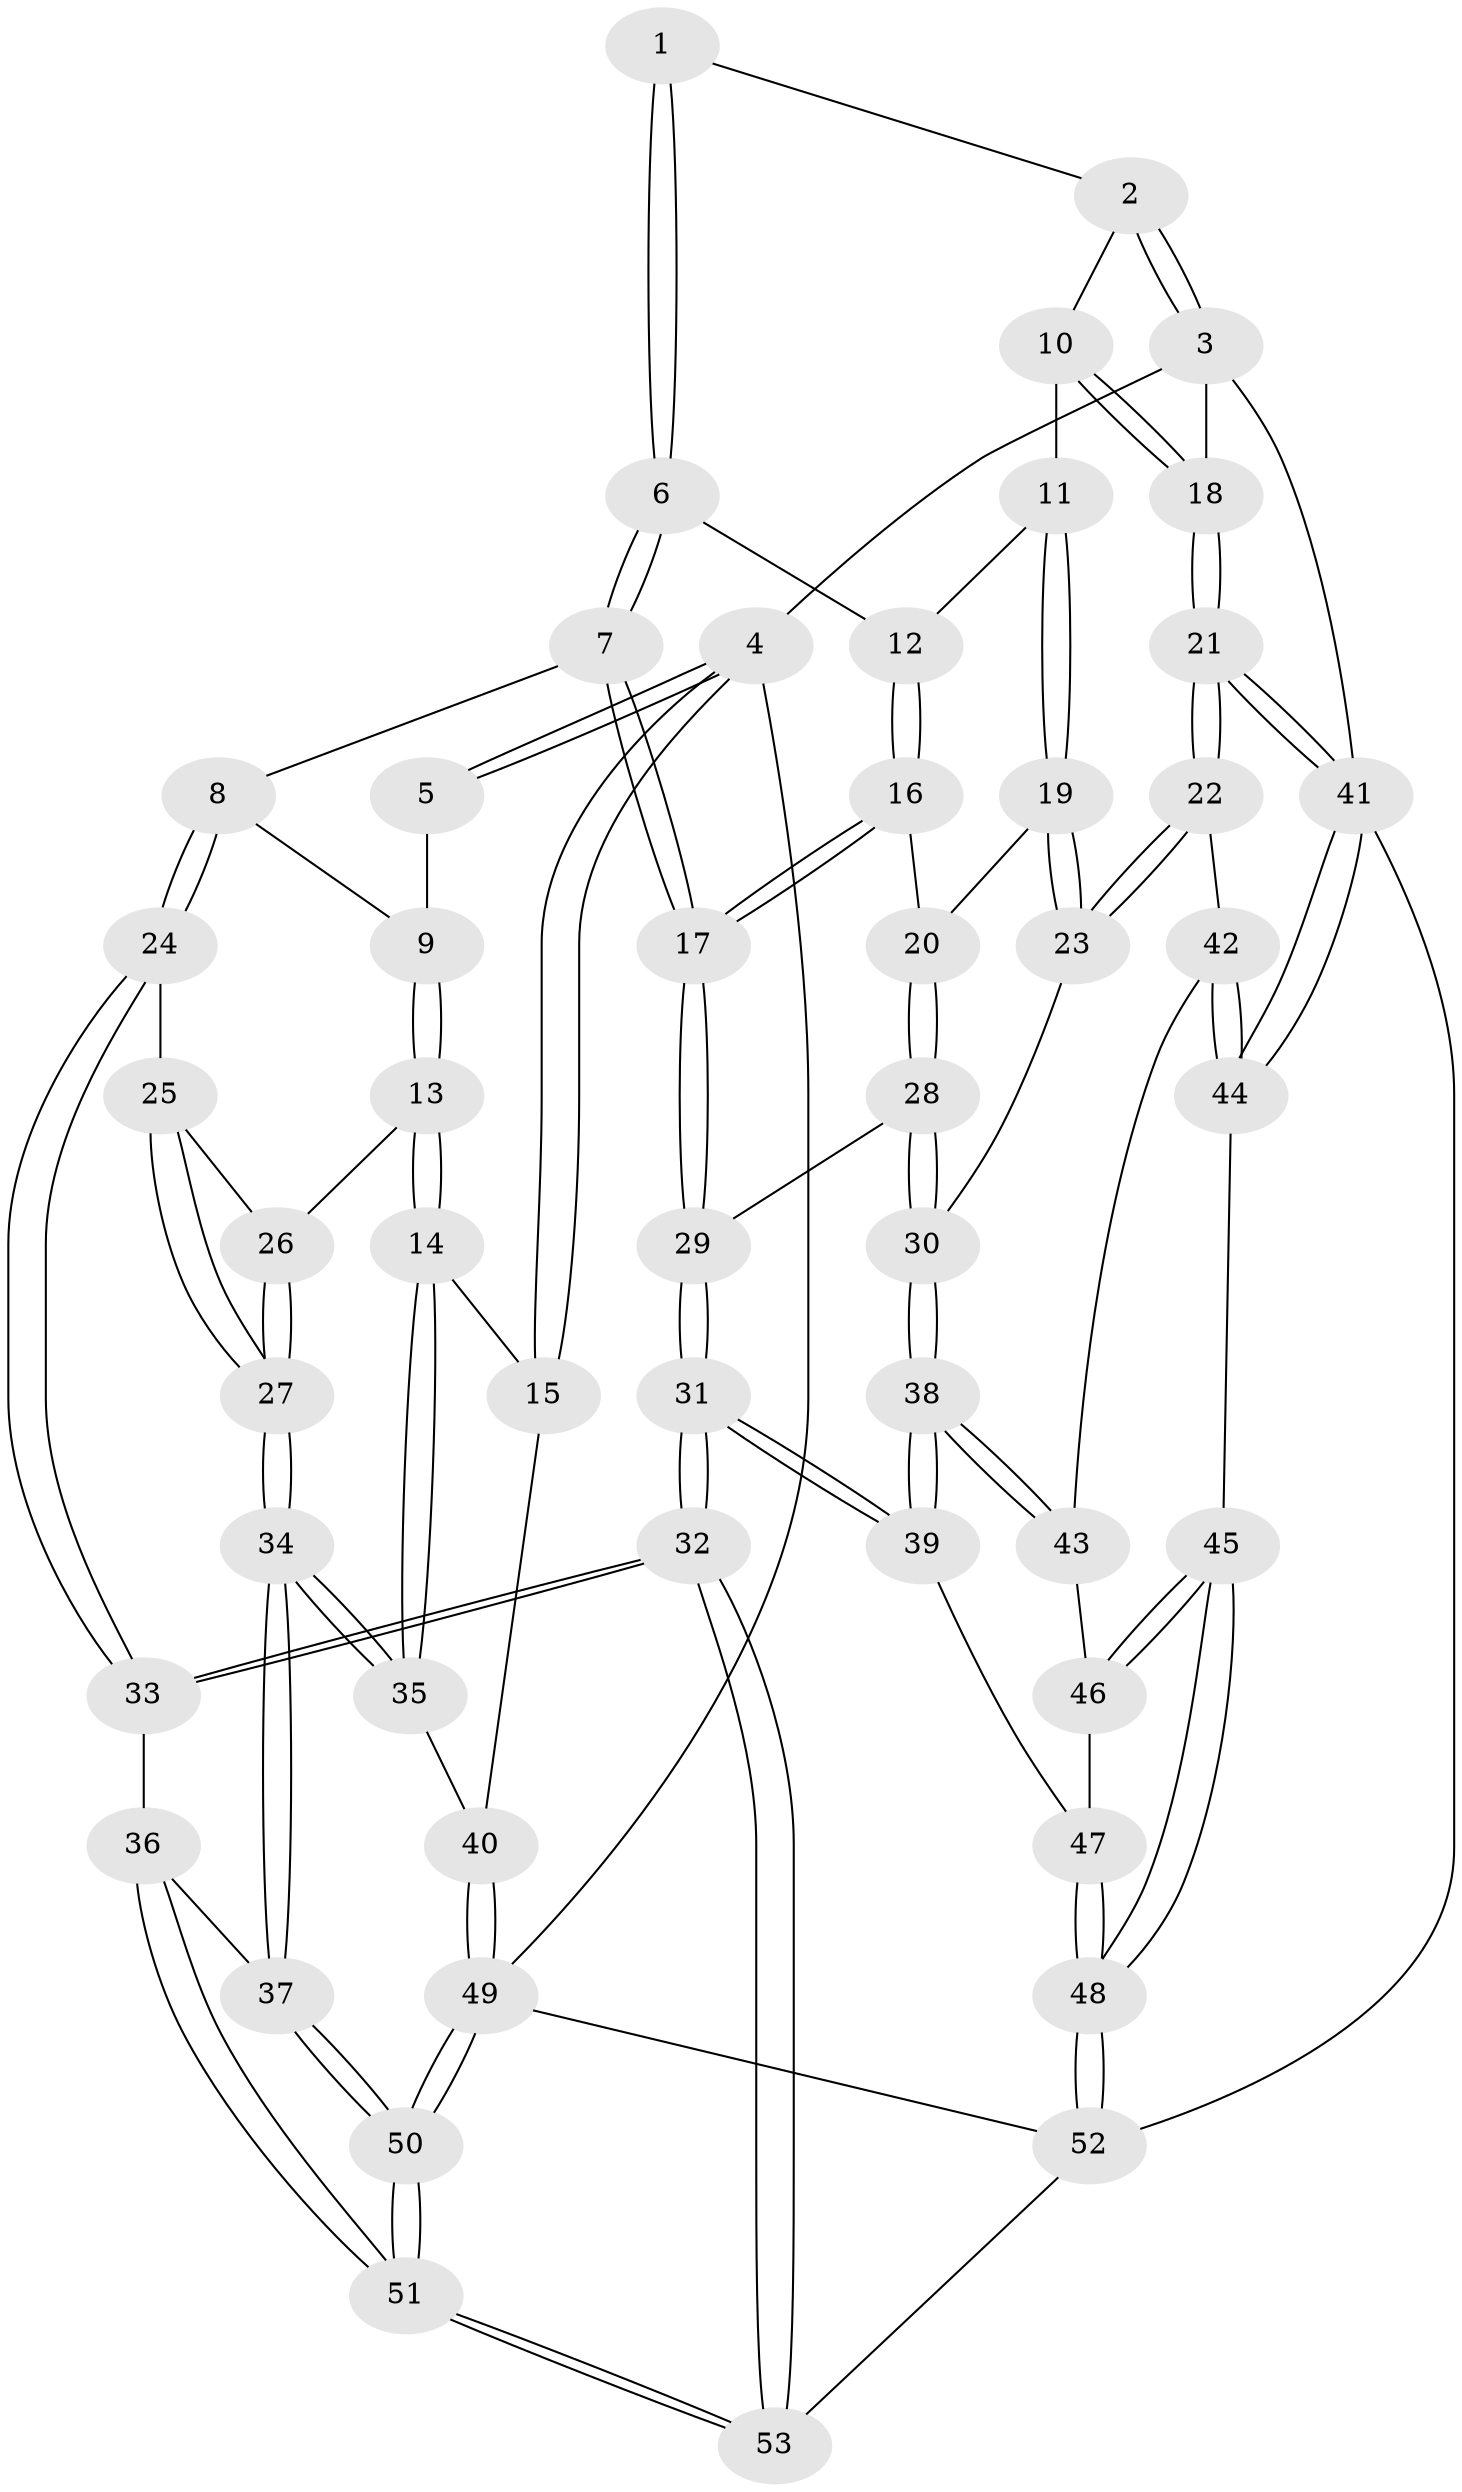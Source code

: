 // coarse degree distribution, {3: 0.13793103448275862, 5: 0.27586206896551724, 4: 0.5172413793103449, 6: 0.06896551724137931}
// Generated by graph-tools (version 1.1) at 2025/42/03/06/25 10:42:29]
// undirected, 53 vertices, 129 edges
graph export_dot {
graph [start="1"]
  node [color=gray90,style=filled];
  1 [pos="+0.6097661801323154+0"];
  2 [pos="+0.9589275274101781+0"];
  3 [pos="+1+0"];
  4 [pos="+0+0"];
  5 [pos="+0.17236795089285928+0"];
  6 [pos="+0.6076537840635877+0"];
  7 [pos="+0.47477217788979725+0.2259874299782628"];
  8 [pos="+0.4084363796392105+0.2335352735144484"];
  9 [pos="+0.19805448438881598+0"];
  10 [pos="+0.8643843227246565+0.19629683081655416"];
  11 [pos="+0.8498744952522728+0.20561574878191186"];
  12 [pos="+0.7395065083237387+0.14312609056765738"];
  13 [pos="+0.09263602663179514+0.24712117827374785"];
  14 [pos="+0.08482349327470012+0.2505062298733662"];
  15 [pos="+0+0.24051241284548472"];
  16 [pos="+0.6380594948458367+0.29333044597494196"];
  17 [pos="+0.5031000947404343+0.257026648250043"];
  18 [pos="+1+0.18471573030802257"];
  19 [pos="+0.8358586833489644+0.2796920617417856"];
  20 [pos="+0.6631126083604291+0.31481603836400374"];
  21 [pos="+1+0.4653288099130313"];
  22 [pos="+0.9551433346940252+0.48056048071967983"];
  23 [pos="+0.8814803387407449+0.42866337176376323"];
  24 [pos="+0.3523461837099187+0.2841866908000881"];
  25 [pos="+0.24198773683837846+0.29071507102737787"];
  26 [pos="+0.12170458002230844+0.26062018415226057"];
  27 [pos="+0.2122294571574062+0.48397578438794364"];
  28 [pos="+0.6762893344208006+0.3899331083006981"];
  29 [pos="+0.5192011890782147+0.399510945983884"];
  30 [pos="+0.703224320284604+0.4617063948818564"];
  31 [pos="+0.5082768278994252+0.6407040986904633"];
  32 [pos="+0.46404431617247105+0.6879575895167742"];
  33 [pos="+0.3287995322700591+0.6331602764560674"];
  34 [pos="+0.22623932978309405+0.6210815248652314"];
  35 [pos="+0.07532552714805466+0.5503364406905249"];
  36 [pos="+0.2457648654376079+0.6305038289801066"];
  37 [pos="+0.23757985698256384+0.6300832981305983"];
  38 [pos="+0.6002960889091746+0.5896973722719785"];
  39 [pos="+0.5184386378000136+0.6355429151169343"];
  40 [pos="+0+0.5460737717269049"];
  41 [pos="+1+0.8069590407276206"];
  42 [pos="+0.8934544568625785+0.5818786370077362"];
  43 [pos="+0.8460164077511435+0.6245374698281961"];
  44 [pos="+1+0.8190252496612956"];
  45 [pos="+0.952418998115488+0.8367574372812577"];
  46 [pos="+0.8440623673085207+0.6394068652024935"];
  47 [pos="+0.8100629500896356+0.7028994187429753"];
  48 [pos="+0.7246342836419994+0.9636208304539706"];
  49 [pos="+0+1"];
  50 [pos="+0+1"];
  51 [pos="+0.22343593544535748+1"];
  52 [pos="+0.6488525068160671+1"];
  53 [pos="+0.5714324328472327+1"];
  1 -- 2;
  1 -- 6;
  1 -- 6;
  2 -- 3;
  2 -- 3;
  2 -- 10;
  3 -- 4;
  3 -- 18;
  3 -- 41;
  4 -- 5;
  4 -- 5;
  4 -- 15;
  4 -- 15;
  4 -- 49;
  5 -- 9;
  6 -- 7;
  6 -- 7;
  6 -- 12;
  7 -- 8;
  7 -- 17;
  7 -- 17;
  8 -- 9;
  8 -- 24;
  8 -- 24;
  9 -- 13;
  9 -- 13;
  10 -- 11;
  10 -- 18;
  10 -- 18;
  11 -- 12;
  11 -- 19;
  11 -- 19;
  12 -- 16;
  12 -- 16;
  13 -- 14;
  13 -- 14;
  13 -- 26;
  14 -- 15;
  14 -- 35;
  14 -- 35;
  15 -- 40;
  16 -- 17;
  16 -- 17;
  16 -- 20;
  17 -- 29;
  17 -- 29;
  18 -- 21;
  18 -- 21;
  19 -- 20;
  19 -- 23;
  19 -- 23;
  20 -- 28;
  20 -- 28;
  21 -- 22;
  21 -- 22;
  21 -- 41;
  21 -- 41;
  22 -- 23;
  22 -- 23;
  22 -- 42;
  23 -- 30;
  24 -- 25;
  24 -- 33;
  24 -- 33;
  25 -- 26;
  25 -- 27;
  25 -- 27;
  26 -- 27;
  26 -- 27;
  27 -- 34;
  27 -- 34;
  28 -- 29;
  28 -- 30;
  28 -- 30;
  29 -- 31;
  29 -- 31;
  30 -- 38;
  30 -- 38;
  31 -- 32;
  31 -- 32;
  31 -- 39;
  31 -- 39;
  32 -- 33;
  32 -- 33;
  32 -- 53;
  32 -- 53;
  33 -- 36;
  34 -- 35;
  34 -- 35;
  34 -- 37;
  34 -- 37;
  35 -- 40;
  36 -- 37;
  36 -- 51;
  36 -- 51;
  37 -- 50;
  37 -- 50;
  38 -- 39;
  38 -- 39;
  38 -- 43;
  38 -- 43;
  39 -- 47;
  40 -- 49;
  40 -- 49;
  41 -- 44;
  41 -- 44;
  41 -- 52;
  42 -- 43;
  42 -- 44;
  42 -- 44;
  43 -- 46;
  44 -- 45;
  45 -- 46;
  45 -- 46;
  45 -- 48;
  45 -- 48;
  46 -- 47;
  47 -- 48;
  47 -- 48;
  48 -- 52;
  48 -- 52;
  49 -- 50;
  49 -- 50;
  49 -- 52;
  50 -- 51;
  50 -- 51;
  51 -- 53;
  51 -- 53;
  52 -- 53;
}
